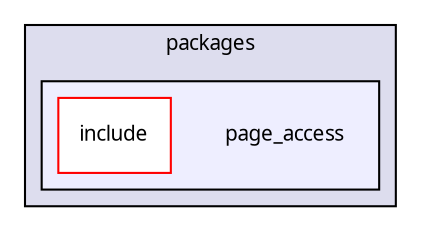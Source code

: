 digraph "packages/page/packages/page_access/" {
  compound=true
  node [ fontsize="10", fontname="FreeSans.ttf"];
  edge [ labelfontsize="10", labelfontname="FreeSans.ttf"];
  subgraph clusterdir_45d5d742c6a2e963177f6f892a398aed {
    graph [ bgcolor="#ddddee", pencolor="black", label="packages" fontname="FreeSans.ttf", fontsize="10", URL="dir_45d5d742c6a2e963177f6f892a398aed.html"]
  subgraph clusterdir_1c57d560273ae74c50e34c20d06f23a6 {
    graph [ bgcolor="#eeeeff", pencolor="black", label="" URL="dir_1c57d560273ae74c50e34c20d06f23a6.html"];
    dir_1c57d560273ae74c50e34c20d06f23a6 [shape=plaintext label="page_access"];
    dir_c03973a2ce4e6adc4adaf142e2711287 [shape=box label="include" color="red" fillcolor="white" style="filled" URL="dir_c03973a2ce4e6adc4adaf142e2711287.html"];
  }
  }
}
